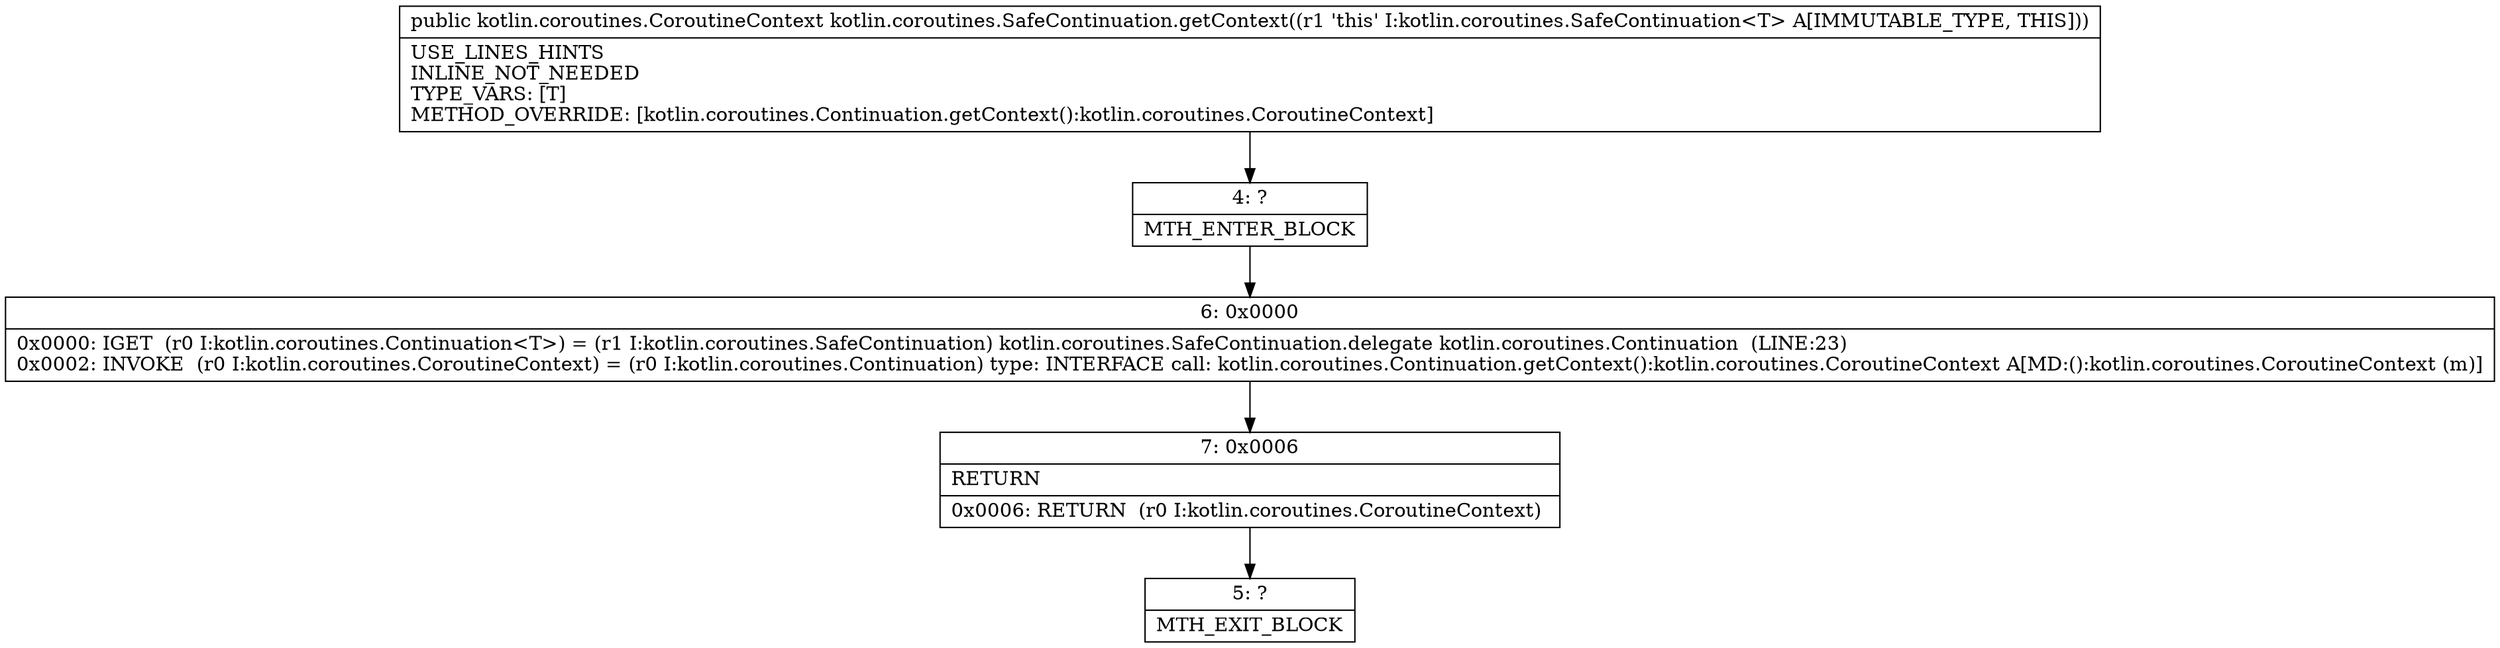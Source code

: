 digraph "CFG forkotlin.coroutines.SafeContinuation.getContext()Lkotlin\/coroutines\/CoroutineContext;" {
Node_4 [shape=record,label="{4\:\ ?|MTH_ENTER_BLOCK\l}"];
Node_6 [shape=record,label="{6\:\ 0x0000|0x0000: IGET  (r0 I:kotlin.coroutines.Continuation\<T\>) = (r1 I:kotlin.coroutines.SafeContinuation) kotlin.coroutines.SafeContinuation.delegate kotlin.coroutines.Continuation  (LINE:23)\l0x0002: INVOKE  (r0 I:kotlin.coroutines.CoroutineContext) = (r0 I:kotlin.coroutines.Continuation) type: INTERFACE call: kotlin.coroutines.Continuation.getContext():kotlin.coroutines.CoroutineContext A[MD:():kotlin.coroutines.CoroutineContext (m)]\l}"];
Node_7 [shape=record,label="{7\:\ 0x0006|RETURN\l|0x0006: RETURN  (r0 I:kotlin.coroutines.CoroutineContext) \l}"];
Node_5 [shape=record,label="{5\:\ ?|MTH_EXIT_BLOCK\l}"];
MethodNode[shape=record,label="{public kotlin.coroutines.CoroutineContext kotlin.coroutines.SafeContinuation.getContext((r1 'this' I:kotlin.coroutines.SafeContinuation\<T\> A[IMMUTABLE_TYPE, THIS]))  | USE_LINES_HINTS\lINLINE_NOT_NEEDED\lTYPE_VARS: [T]\lMETHOD_OVERRIDE: [kotlin.coroutines.Continuation.getContext():kotlin.coroutines.CoroutineContext]\l}"];
MethodNode -> Node_4;Node_4 -> Node_6;
Node_6 -> Node_7;
Node_7 -> Node_5;
}

